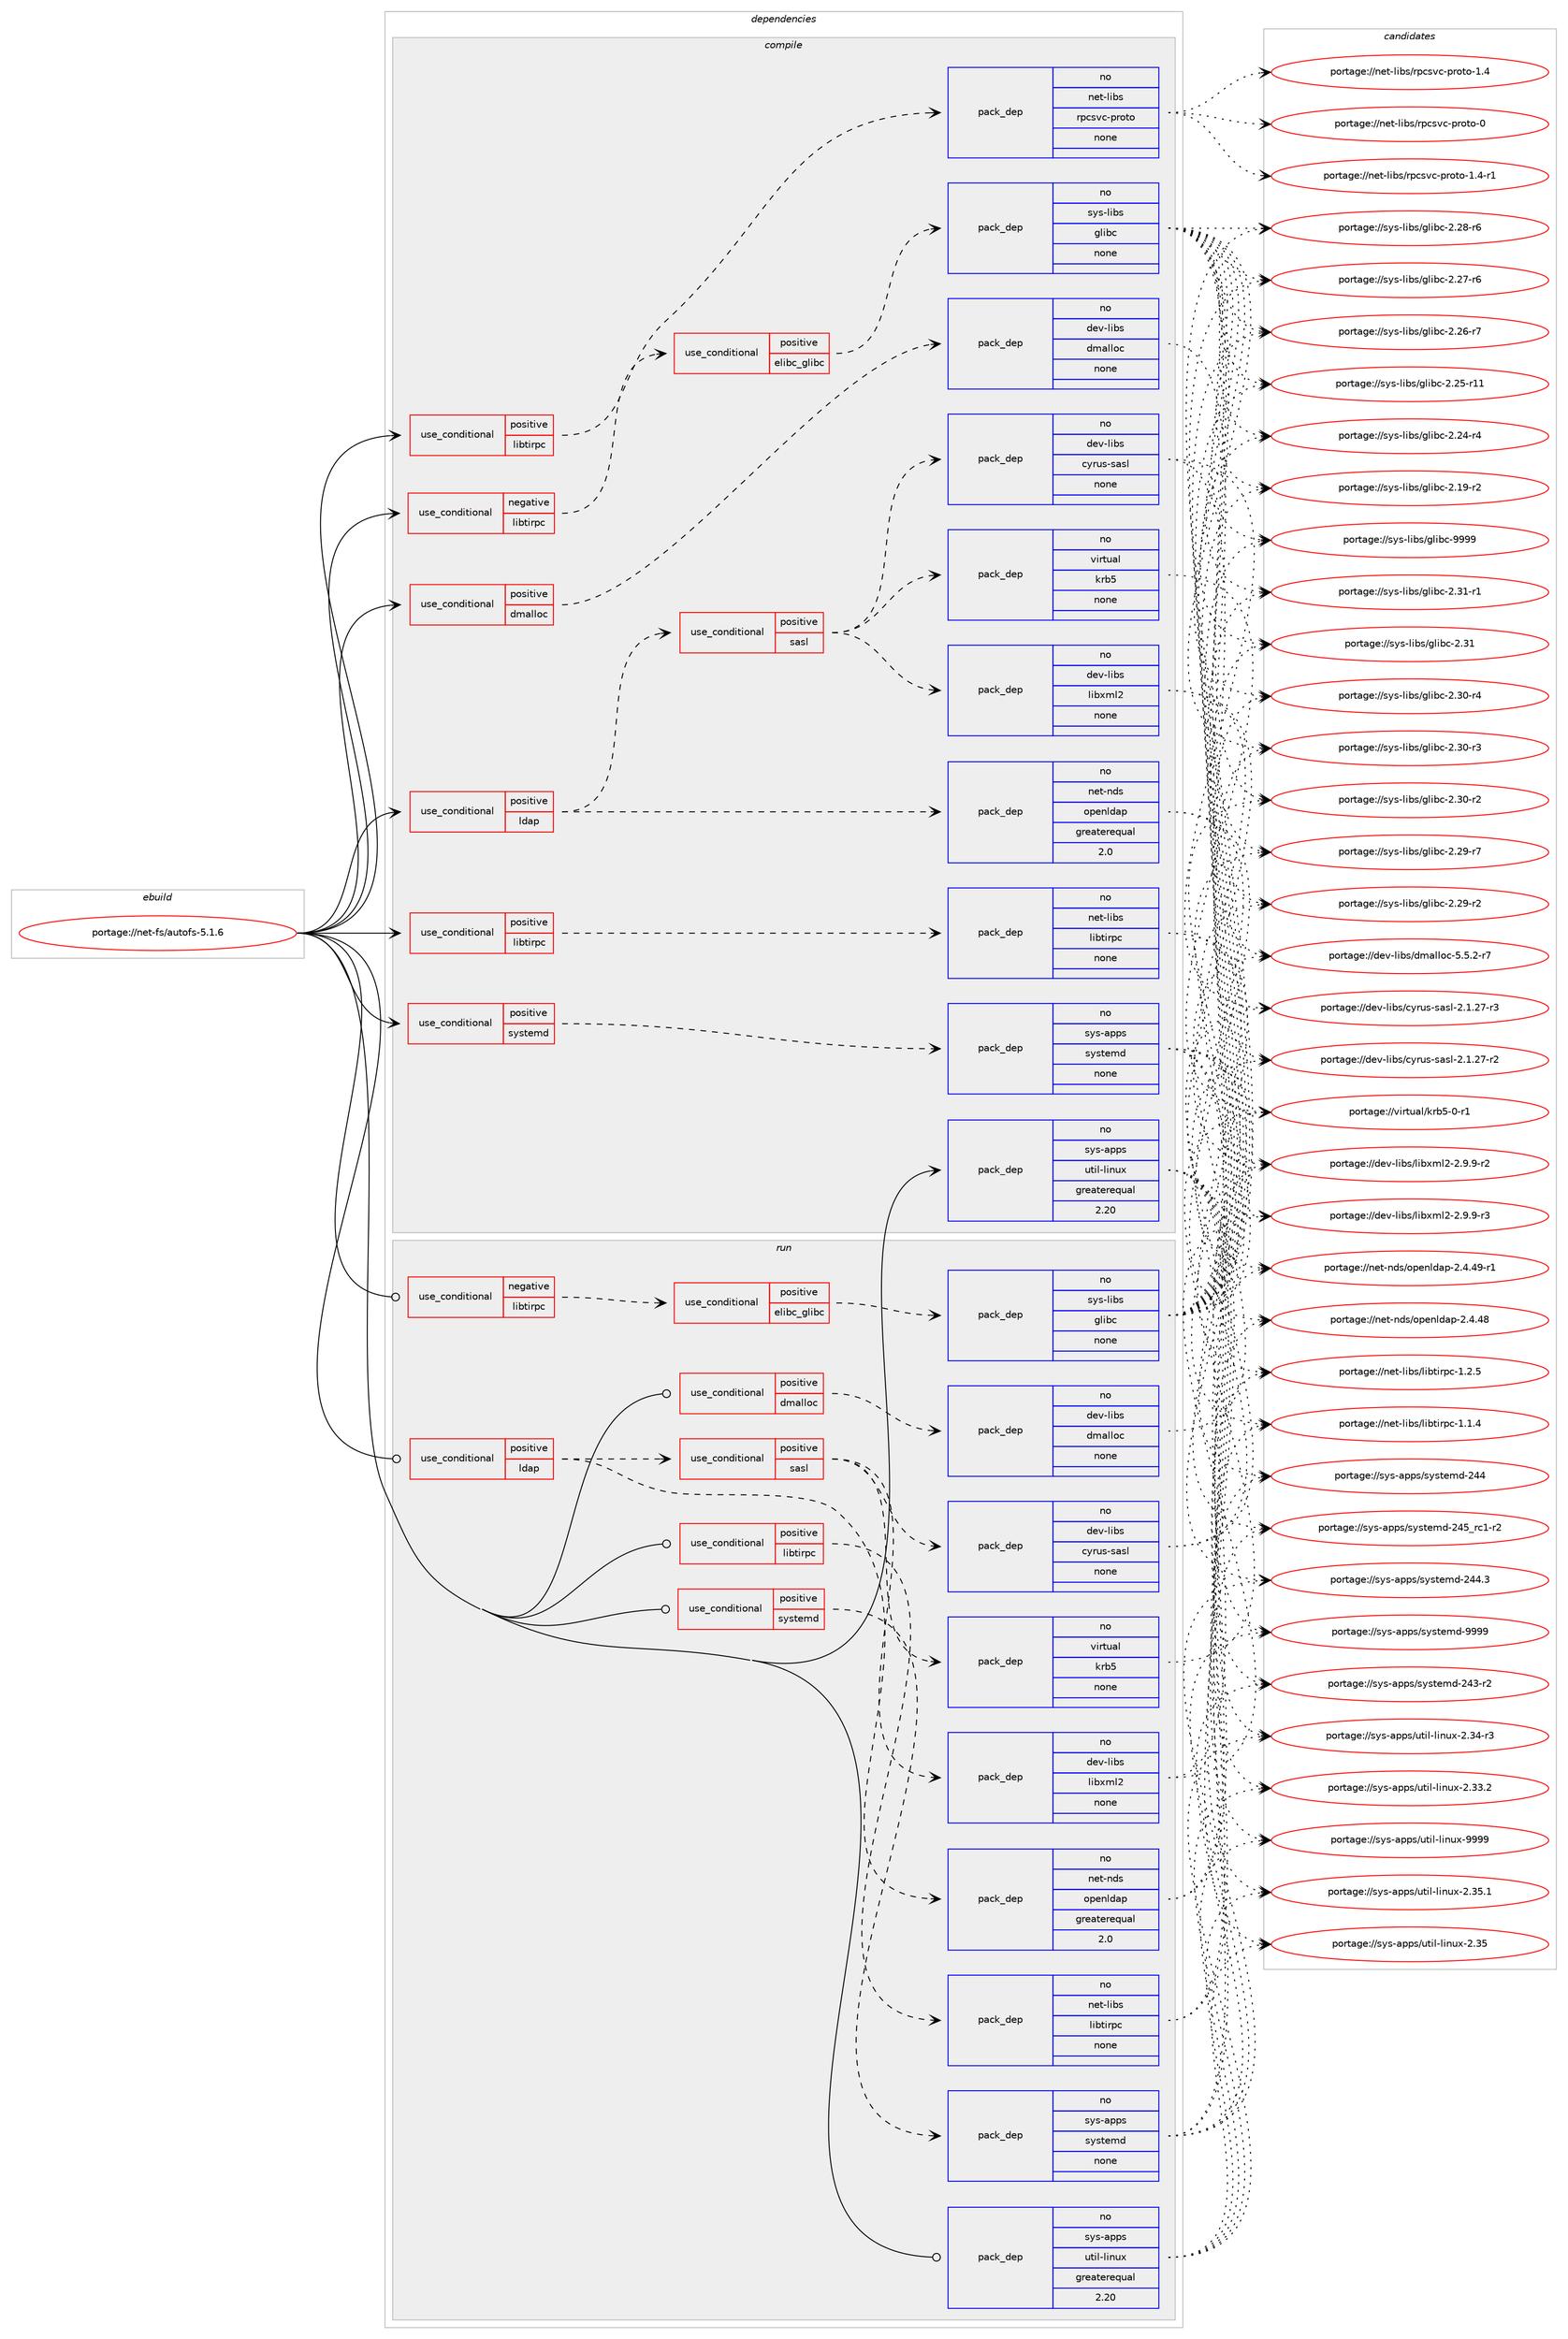 digraph prolog {

# *************
# Graph options
# *************

newrank=true;
concentrate=true;
compound=true;
graph [rankdir=LR,fontname=Helvetica,fontsize=10,ranksep=1.5];#, ranksep=2.5, nodesep=0.2];
edge  [arrowhead=vee];
node  [fontname=Helvetica,fontsize=10];

# **********
# The ebuild
# **********

subgraph cluster_leftcol {
color=gray;
rank=same;
label=<<i>ebuild</i>>;
id [label="portage://net-fs/autofs-5.1.6", color=red, width=4, href="../net-fs/autofs-5.1.6.svg"];
}

# ****************
# The dependencies
# ****************

subgraph cluster_midcol {
color=gray;
label=<<i>dependencies</i>>;
subgraph cluster_compile {
fillcolor="#eeeeee";
style=filled;
label=<<i>compile</i>>;
subgraph cond21583 {
dependency96044 [label=<<TABLE BORDER="0" CELLBORDER="1" CELLSPACING="0" CELLPADDING="4"><TR><TD ROWSPAN="3" CELLPADDING="10">use_conditional</TD></TR><TR><TD>negative</TD></TR><TR><TD>libtirpc</TD></TR></TABLE>>, shape=none, color=red];
subgraph cond21584 {
dependency96045 [label=<<TABLE BORDER="0" CELLBORDER="1" CELLSPACING="0" CELLPADDING="4"><TR><TD ROWSPAN="3" CELLPADDING="10">use_conditional</TD></TR><TR><TD>positive</TD></TR><TR><TD>elibc_glibc</TD></TR></TABLE>>, shape=none, color=red];
subgraph pack72688 {
dependency96046 [label=<<TABLE BORDER="0" CELLBORDER="1" CELLSPACING="0" CELLPADDING="4" WIDTH="220"><TR><TD ROWSPAN="6" CELLPADDING="30">pack_dep</TD></TR><TR><TD WIDTH="110">no</TD></TR><TR><TD>sys-libs</TD></TR><TR><TD>glibc</TD></TR><TR><TD>none</TD></TR><TR><TD></TD></TR></TABLE>>, shape=none, color=blue];
}
dependency96045:e -> dependency96046:w [weight=20,style="dashed",arrowhead="vee"];
}
dependency96044:e -> dependency96045:w [weight=20,style="dashed",arrowhead="vee"];
}
id:e -> dependency96044:w [weight=20,style="solid",arrowhead="vee"];
subgraph cond21585 {
dependency96047 [label=<<TABLE BORDER="0" CELLBORDER="1" CELLSPACING="0" CELLPADDING="4"><TR><TD ROWSPAN="3" CELLPADDING="10">use_conditional</TD></TR><TR><TD>positive</TD></TR><TR><TD>dmalloc</TD></TR></TABLE>>, shape=none, color=red];
subgraph pack72689 {
dependency96048 [label=<<TABLE BORDER="0" CELLBORDER="1" CELLSPACING="0" CELLPADDING="4" WIDTH="220"><TR><TD ROWSPAN="6" CELLPADDING="30">pack_dep</TD></TR><TR><TD WIDTH="110">no</TD></TR><TR><TD>dev-libs</TD></TR><TR><TD>dmalloc</TD></TR><TR><TD>none</TD></TR><TR><TD></TD></TR></TABLE>>, shape=none, color=blue];
}
dependency96047:e -> dependency96048:w [weight=20,style="dashed",arrowhead="vee"];
}
id:e -> dependency96047:w [weight=20,style="solid",arrowhead="vee"];
subgraph cond21586 {
dependency96049 [label=<<TABLE BORDER="0" CELLBORDER="1" CELLSPACING="0" CELLPADDING="4"><TR><TD ROWSPAN="3" CELLPADDING="10">use_conditional</TD></TR><TR><TD>positive</TD></TR><TR><TD>ldap</TD></TR></TABLE>>, shape=none, color=red];
subgraph pack72690 {
dependency96050 [label=<<TABLE BORDER="0" CELLBORDER="1" CELLSPACING="0" CELLPADDING="4" WIDTH="220"><TR><TD ROWSPAN="6" CELLPADDING="30">pack_dep</TD></TR><TR><TD WIDTH="110">no</TD></TR><TR><TD>net-nds</TD></TR><TR><TD>openldap</TD></TR><TR><TD>greaterequal</TD></TR><TR><TD>2.0</TD></TR></TABLE>>, shape=none, color=blue];
}
dependency96049:e -> dependency96050:w [weight=20,style="dashed",arrowhead="vee"];
subgraph cond21587 {
dependency96051 [label=<<TABLE BORDER="0" CELLBORDER="1" CELLSPACING="0" CELLPADDING="4"><TR><TD ROWSPAN="3" CELLPADDING="10">use_conditional</TD></TR><TR><TD>positive</TD></TR><TR><TD>sasl</TD></TR></TABLE>>, shape=none, color=red];
subgraph pack72691 {
dependency96052 [label=<<TABLE BORDER="0" CELLBORDER="1" CELLSPACING="0" CELLPADDING="4" WIDTH="220"><TR><TD ROWSPAN="6" CELLPADDING="30">pack_dep</TD></TR><TR><TD WIDTH="110">no</TD></TR><TR><TD>dev-libs</TD></TR><TR><TD>cyrus-sasl</TD></TR><TR><TD>none</TD></TR><TR><TD></TD></TR></TABLE>>, shape=none, color=blue];
}
dependency96051:e -> dependency96052:w [weight=20,style="dashed",arrowhead="vee"];
subgraph pack72692 {
dependency96053 [label=<<TABLE BORDER="0" CELLBORDER="1" CELLSPACING="0" CELLPADDING="4" WIDTH="220"><TR><TD ROWSPAN="6" CELLPADDING="30">pack_dep</TD></TR><TR><TD WIDTH="110">no</TD></TR><TR><TD>dev-libs</TD></TR><TR><TD>libxml2</TD></TR><TR><TD>none</TD></TR><TR><TD></TD></TR></TABLE>>, shape=none, color=blue];
}
dependency96051:e -> dependency96053:w [weight=20,style="dashed",arrowhead="vee"];
subgraph pack72693 {
dependency96054 [label=<<TABLE BORDER="0" CELLBORDER="1" CELLSPACING="0" CELLPADDING="4" WIDTH="220"><TR><TD ROWSPAN="6" CELLPADDING="30">pack_dep</TD></TR><TR><TD WIDTH="110">no</TD></TR><TR><TD>virtual</TD></TR><TR><TD>krb5</TD></TR><TR><TD>none</TD></TR><TR><TD></TD></TR></TABLE>>, shape=none, color=blue];
}
dependency96051:e -> dependency96054:w [weight=20,style="dashed",arrowhead="vee"];
}
dependency96049:e -> dependency96051:w [weight=20,style="dashed",arrowhead="vee"];
}
id:e -> dependency96049:w [weight=20,style="solid",arrowhead="vee"];
subgraph cond21588 {
dependency96055 [label=<<TABLE BORDER="0" CELLBORDER="1" CELLSPACING="0" CELLPADDING="4"><TR><TD ROWSPAN="3" CELLPADDING="10">use_conditional</TD></TR><TR><TD>positive</TD></TR><TR><TD>libtirpc</TD></TR></TABLE>>, shape=none, color=red];
subgraph pack72694 {
dependency96056 [label=<<TABLE BORDER="0" CELLBORDER="1" CELLSPACING="0" CELLPADDING="4" WIDTH="220"><TR><TD ROWSPAN="6" CELLPADDING="30">pack_dep</TD></TR><TR><TD WIDTH="110">no</TD></TR><TR><TD>net-libs</TD></TR><TR><TD>libtirpc</TD></TR><TR><TD>none</TD></TR><TR><TD></TD></TR></TABLE>>, shape=none, color=blue];
}
dependency96055:e -> dependency96056:w [weight=20,style="dashed",arrowhead="vee"];
}
id:e -> dependency96055:w [weight=20,style="solid",arrowhead="vee"];
subgraph cond21589 {
dependency96057 [label=<<TABLE BORDER="0" CELLBORDER="1" CELLSPACING="0" CELLPADDING="4"><TR><TD ROWSPAN="3" CELLPADDING="10">use_conditional</TD></TR><TR><TD>positive</TD></TR><TR><TD>libtirpc</TD></TR></TABLE>>, shape=none, color=red];
subgraph pack72695 {
dependency96058 [label=<<TABLE BORDER="0" CELLBORDER="1" CELLSPACING="0" CELLPADDING="4" WIDTH="220"><TR><TD ROWSPAN="6" CELLPADDING="30">pack_dep</TD></TR><TR><TD WIDTH="110">no</TD></TR><TR><TD>net-libs</TD></TR><TR><TD>rpcsvc-proto</TD></TR><TR><TD>none</TD></TR><TR><TD></TD></TR></TABLE>>, shape=none, color=blue];
}
dependency96057:e -> dependency96058:w [weight=20,style="dashed",arrowhead="vee"];
}
id:e -> dependency96057:w [weight=20,style="solid",arrowhead="vee"];
subgraph cond21590 {
dependency96059 [label=<<TABLE BORDER="0" CELLBORDER="1" CELLSPACING="0" CELLPADDING="4"><TR><TD ROWSPAN="3" CELLPADDING="10">use_conditional</TD></TR><TR><TD>positive</TD></TR><TR><TD>systemd</TD></TR></TABLE>>, shape=none, color=red];
subgraph pack72696 {
dependency96060 [label=<<TABLE BORDER="0" CELLBORDER="1" CELLSPACING="0" CELLPADDING="4" WIDTH="220"><TR><TD ROWSPAN="6" CELLPADDING="30">pack_dep</TD></TR><TR><TD WIDTH="110">no</TD></TR><TR><TD>sys-apps</TD></TR><TR><TD>systemd</TD></TR><TR><TD>none</TD></TR><TR><TD></TD></TR></TABLE>>, shape=none, color=blue];
}
dependency96059:e -> dependency96060:w [weight=20,style="dashed",arrowhead="vee"];
}
id:e -> dependency96059:w [weight=20,style="solid",arrowhead="vee"];
subgraph pack72697 {
dependency96061 [label=<<TABLE BORDER="0" CELLBORDER="1" CELLSPACING="0" CELLPADDING="4" WIDTH="220"><TR><TD ROWSPAN="6" CELLPADDING="30">pack_dep</TD></TR><TR><TD WIDTH="110">no</TD></TR><TR><TD>sys-apps</TD></TR><TR><TD>util-linux</TD></TR><TR><TD>greaterequal</TD></TR><TR><TD>2.20</TD></TR></TABLE>>, shape=none, color=blue];
}
id:e -> dependency96061:w [weight=20,style="solid",arrowhead="vee"];
}
subgraph cluster_compileandrun {
fillcolor="#eeeeee";
style=filled;
label=<<i>compile and run</i>>;
}
subgraph cluster_run {
fillcolor="#eeeeee";
style=filled;
label=<<i>run</i>>;
subgraph cond21591 {
dependency96062 [label=<<TABLE BORDER="0" CELLBORDER="1" CELLSPACING="0" CELLPADDING="4"><TR><TD ROWSPAN="3" CELLPADDING="10">use_conditional</TD></TR><TR><TD>negative</TD></TR><TR><TD>libtirpc</TD></TR></TABLE>>, shape=none, color=red];
subgraph cond21592 {
dependency96063 [label=<<TABLE BORDER="0" CELLBORDER="1" CELLSPACING="0" CELLPADDING="4"><TR><TD ROWSPAN="3" CELLPADDING="10">use_conditional</TD></TR><TR><TD>positive</TD></TR><TR><TD>elibc_glibc</TD></TR></TABLE>>, shape=none, color=red];
subgraph pack72698 {
dependency96064 [label=<<TABLE BORDER="0" CELLBORDER="1" CELLSPACING="0" CELLPADDING="4" WIDTH="220"><TR><TD ROWSPAN="6" CELLPADDING="30">pack_dep</TD></TR><TR><TD WIDTH="110">no</TD></TR><TR><TD>sys-libs</TD></TR><TR><TD>glibc</TD></TR><TR><TD>none</TD></TR><TR><TD></TD></TR></TABLE>>, shape=none, color=blue];
}
dependency96063:e -> dependency96064:w [weight=20,style="dashed",arrowhead="vee"];
}
dependency96062:e -> dependency96063:w [weight=20,style="dashed",arrowhead="vee"];
}
id:e -> dependency96062:w [weight=20,style="solid",arrowhead="odot"];
subgraph cond21593 {
dependency96065 [label=<<TABLE BORDER="0" CELLBORDER="1" CELLSPACING="0" CELLPADDING="4"><TR><TD ROWSPAN="3" CELLPADDING="10">use_conditional</TD></TR><TR><TD>positive</TD></TR><TR><TD>dmalloc</TD></TR></TABLE>>, shape=none, color=red];
subgraph pack72699 {
dependency96066 [label=<<TABLE BORDER="0" CELLBORDER="1" CELLSPACING="0" CELLPADDING="4" WIDTH="220"><TR><TD ROWSPAN="6" CELLPADDING="30">pack_dep</TD></TR><TR><TD WIDTH="110">no</TD></TR><TR><TD>dev-libs</TD></TR><TR><TD>dmalloc</TD></TR><TR><TD>none</TD></TR><TR><TD></TD></TR></TABLE>>, shape=none, color=blue];
}
dependency96065:e -> dependency96066:w [weight=20,style="dashed",arrowhead="vee"];
}
id:e -> dependency96065:w [weight=20,style="solid",arrowhead="odot"];
subgraph cond21594 {
dependency96067 [label=<<TABLE BORDER="0" CELLBORDER="1" CELLSPACING="0" CELLPADDING="4"><TR><TD ROWSPAN="3" CELLPADDING="10">use_conditional</TD></TR><TR><TD>positive</TD></TR><TR><TD>ldap</TD></TR></TABLE>>, shape=none, color=red];
subgraph pack72700 {
dependency96068 [label=<<TABLE BORDER="0" CELLBORDER="1" CELLSPACING="0" CELLPADDING="4" WIDTH="220"><TR><TD ROWSPAN="6" CELLPADDING="30">pack_dep</TD></TR><TR><TD WIDTH="110">no</TD></TR><TR><TD>net-nds</TD></TR><TR><TD>openldap</TD></TR><TR><TD>greaterequal</TD></TR><TR><TD>2.0</TD></TR></TABLE>>, shape=none, color=blue];
}
dependency96067:e -> dependency96068:w [weight=20,style="dashed",arrowhead="vee"];
subgraph cond21595 {
dependency96069 [label=<<TABLE BORDER="0" CELLBORDER="1" CELLSPACING="0" CELLPADDING="4"><TR><TD ROWSPAN="3" CELLPADDING="10">use_conditional</TD></TR><TR><TD>positive</TD></TR><TR><TD>sasl</TD></TR></TABLE>>, shape=none, color=red];
subgraph pack72701 {
dependency96070 [label=<<TABLE BORDER="0" CELLBORDER="1" CELLSPACING="0" CELLPADDING="4" WIDTH="220"><TR><TD ROWSPAN="6" CELLPADDING="30">pack_dep</TD></TR><TR><TD WIDTH="110">no</TD></TR><TR><TD>dev-libs</TD></TR><TR><TD>cyrus-sasl</TD></TR><TR><TD>none</TD></TR><TR><TD></TD></TR></TABLE>>, shape=none, color=blue];
}
dependency96069:e -> dependency96070:w [weight=20,style="dashed",arrowhead="vee"];
subgraph pack72702 {
dependency96071 [label=<<TABLE BORDER="0" CELLBORDER="1" CELLSPACING="0" CELLPADDING="4" WIDTH="220"><TR><TD ROWSPAN="6" CELLPADDING="30">pack_dep</TD></TR><TR><TD WIDTH="110">no</TD></TR><TR><TD>dev-libs</TD></TR><TR><TD>libxml2</TD></TR><TR><TD>none</TD></TR><TR><TD></TD></TR></TABLE>>, shape=none, color=blue];
}
dependency96069:e -> dependency96071:w [weight=20,style="dashed",arrowhead="vee"];
subgraph pack72703 {
dependency96072 [label=<<TABLE BORDER="0" CELLBORDER="1" CELLSPACING="0" CELLPADDING="4" WIDTH="220"><TR><TD ROWSPAN="6" CELLPADDING="30">pack_dep</TD></TR><TR><TD WIDTH="110">no</TD></TR><TR><TD>virtual</TD></TR><TR><TD>krb5</TD></TR><TR><TD>none</TD></TR><TR><TD></TD></TR></TABLE>>, shape=none, color=blue];
}
dependency96069:e -> dependency96072:w [weight=20,style="dashed",arrowhead="vee"];
}
dependency96067:e -> dependency96069:w [weight=20,style="dashed",arrowhead="vee"];
}
id:e -> dependency96067:w [weight=20,style="solid",arrowhead="odot"];
subgraph cond21596 {
dependency96073 [label=<<TABLE BORDER="0" CELLBORDER="1" CELLSPACING="0" CELLPADDING="4"><TR><TD ROWSPAN="3" CELLPADDING="10">use_conditional</TD></TR><TR><TD>positive</TD></TR><TR><TD>libtirpc</TD></TR></TABLE>>, shape=none, color=red];
subgraph pack72704 {
dependency96074 [label=<<TABLE BORDER="0" CELLBORDER="1" CELLSPACING="0" CELLPADDING="4" WIDTH="220"><TR><TD ROWSPAN="6" CELLPADDING="30">pack_dep</TD></TR><TR><TD WIDTH="110">no</TD></TR><TR><TD>net-libs</TD></TR><TR><TD>libtirpc</TD></TR><TR><TD>none</TD></TR><TR><TD></TD></TR></TABLE>>, shape=none, color=blue];
}
dependency96073:e -> dependency96074:w [weight=20,style="dashed",arrowhead="vee"];
}
id:e -> dependency96073:w [weight=20,style="solid",arrowhead="odot"];
subgraph cond21597 {
dependency96075 [label=<<TABLE BORDER="0" CELLBORDER="1" CELLSPACING="0" CELLPADDING="4"><TR><TD ROWSPAN="3" CELLPADDING="10">use_conditional</TD></TR><TR><TD>positive</TD></TR><TR><TD>systemd</TD></TR></TABLE>>, shape=none, color=red];
subgraph pack72705 {
dependency96076 [label=<<TABLE BORDER="0" CELLBORDER="1" CELLSPACING="0" CELLPADDING="4" WIDTH="220"><TR><TD ROWSPAN="6" CELLPADDING="30">pack_dep</TD></TR><TR><TD WIDTH="110">no</TD></TR><TR><TD>sys-apps</TD></TR><TR><TD>systemd</TD></TR><TR><TD>none</TD></TR><TR><TD></TD></TR></TABLE>>, shape=none, color=blue];
}
dependency96075:e -> dependency96076:w [weight=20,style="dashed",arrowhead="vee"];
}
id:e -> dependency96075:w [weight=20,style="solid",arrowhead="odot"];
subgraph pack72706 {
dependency96077 [label=<<TABLE BORDER="0" CELLBORDER="1" CELLSPACING="0" CELLPADDING="4" WIDTH="220"><TR><TD ROWSPAN="6" CELLPADDING="30">pack_dep</TD></TR><TR><TD WIDTH="110">no</TD></TR><TR><TD>sys-apps</TD></TR><TR><TD>util-linux</TD></TR><TR><TD>greaterequal</TD></TR><TR><TD>2.20</TD></TR></TABLE>>, shape=none, color=blue];
}
id:e -> dependency96077:w [weight=20,style="solid",arrowhead="odot"];
}
}

# **************
# The candidates
# **************

subgraph cluster_choices {
rank=same;
color=gray;
label=<<i>candidates</i>>;

subgraph choice72688 {
color=black;
nodesep=1;
choice11512111545108105981154710310810598994557575757 [label="portage://sys-libs/glibc-9999", color=red, width=4,href="../sys-libs/glibc-9999.svg"];
choice115121115451081059811547103108105989945504651494511449 [label="portage://sys-libs/glibc-2.31-r1", color=red, width=4,href="../sys-libs/glibc-2.31-r1.svg"];
choice11512111545108105981154710310810598994550465149 [label="portage://sys-libs/glibc-2.31", color=red, width=4,href="../sys-libs/glibc-2.31.svg"];
choice115121115451081059811547103108105989945504651484511452 [label="portage://sys-libs/glibc-2.30-r4", color=red, width=4,href="../sys-libs/glibc-2.30-r4.svg"];
choice115121115451081059811547103108105989945504651484511451 [label="portage://sys-libs/glibc-2.30-r3", color=red, width=4,href="../sys-libs/glibc-2.30-r3.svg"];
choice115121115451081059811547103108105989945504651484511450 [label="portage://sys-libs/glibc-2.30-r2", color=red, width=4,href="../sys-libs/glibc-2.30-r2.svg"];
choice115121115451081059811547103108105989945504650574511455 [label="portage://sys-libs/glibc-2.29-r7", color=red, width=4,href="../sys-libs/glibc-2.29-r7.svg"];
choice115121115451081059811547103108105989945504650574511450 [label="portage://sys-libs/glibc-2.29-r2", color=red, width=4,href="../sys-libs/glibc-2.29-r2.svg"];
choice115121115451081059811547103108105989945504650564511454 [label="portage://sys-libs/glibc-2.28-r6", color=red, width=4,href="../sys-libs/glibc-2.28-r6.svg"];
choice115121115451081059811547103108105989945504650554511454 [label="portage://sys-libs/glibc-2.27-r6", color=red, width=4,href="../sys-libs/glibc-2.27-r6.svg"];
choice115121115451081059811547103108105989945504650544511455 [label="portage://sys-libs/glibc-2.26-r7", color=red, width=4,href="../sys-libs/glibc-2.26-r7.svg"];
choice11512111545108105981154710310810598994550465053451144949 [label="portage://sys-libs/glibc-2.25-r11", color=red, width=4,href="../sys-libs/glibc-2.25-r11.svg"];
choice115121115451081059811547103108105989945504650524511452 [label="portage://sys-libs/glibc-2.24-r4", color=red, width=4,href="../sys-libs/glibc-2.24-r4.svg"];
choice115121115451081059811547103108105989945504649574511450 [label="portage://sys-libs/glibc-2.19-r2", color=red, width=4,href="../sys-libs/glibc-2.19-r2.svg"];
dependency96046:e -> choice11512111545108105981154710310810598994557575757:w [style=dotted,weight="100"];
dependency96046:e -> choice115121115451081059811547103108105989945504651494511449:w [style=dotted,weight="100"];
dependency96046:e -> choice11512111545108105981154710310810598994550465149:w [style=dotted,weight="100"];
dependency96046:e -> choice115121115451081059811547103108105989945504651484511452:w [style=dotted,weight="100"];
dependency96046:e -> choice115121115451081059811547103108105989945504651484511451:w [style=dotted,weight="100"];
dependency96046:e -> choice115121115451081059811547103108105989945504651484511450:w [style=dotted,weight="100"];
dependency96046:e -> choice115121115451081059811547103108105989945504650574511455:w [style=dotted,weight="100"];
dependency96046:e -> choice115121115451081059811547103108105989945504650574511450:w [style=dotted,weight="100"];
dependency96046:e -> choice115121115451081059811547103108105989945504650564511454:w [style=dotted,weight="100"];
dependency96046:e -> choice115121115451081059811547103108105989945504650554511454:w [style=dotted,weight="100"];
dependency96046:e -> choice115121115451081059811547103108105989945504650544511455:w [style=dotted,weight="100"];
dependency96046:e -> choice11512111545108105981154710310810598994550465053451144949:w [style=dotted,weight="100"];
dependency96046:e -> choice115121115451081059811547103108105989945504650524511452:w [style=dotted,weight="100"];
dependency96046:e -> choice115121115451081059811547103108105989945504649574511450:w [style=dotted,weight="100"];
}
subgraph choice72689 {
color=black;
nodesep=1;
choice10010111845108105981154710010997108108111994553465346504511455 [label="portage://dev-libs/dmalloc-5.5.2-r7", color=red, width=4,href="../dev-libs/dmalloc-5.5.2-r7.svg"];
dependency96048:e -> choice10010111845108105981154710010997108108111994553465346504511455:w [style=dotted,weight="100"];
}
subgraph choice72690 {
color=black;
nodesep=1;
choice110101116451101001154711111210111010810097112455046524652574511449 [label="portage://net-nds/openldap-2.4.49-r1", color=red, width=4,href="../net-nds/openldap-2.4.49-r1.svg"];
choice11010111645110100115471111121011101081009711245504652465256 [label="portage://net-nds/openldap-2.4.48", color=red, width=4,href="../net-nds/openldap-2.4.48.svg"];
dependency96050:e -> choice110101116451101001154711111210111010810097112455046524652574511449:w [style=dotted,weight="100"];
dependency96050:e -> choice11010111645110100115471111121011101081009711245504652465256:w [style=dotted,weight="100"];
}
subgraph choice72691 {
color=black;
nodesep=1;
choice100101118451081059811547991211141171154511597115108455046494650554511451 [label="portage://dev-libs/cyrus-sasl-2.1.27-r3", color=red, width=4,href="../dev-libs/cyrus-sasl-2.1.27-r3.svg"];
choice100101118451081059811547991211141171154511597115108455046494650554511450 [label="portage://dev-libs/cyrus-sasl-2.1.27-r2", color=red, width=4,href="../dev-libs/cyrus-sasl-2.1.27-r2.svg"];
dependency96052:e -> choice100101118451081059811547991211141171154511597115108455046494650554511451:w [style=dotted,weight="100"];
dependency96052:e -> choice100101118451081059811547991211141171154511597115108455046494650554511450:w [style=dotted,weight="100"];
}
subgraph choice72692 {
color=black;
nodesep=1;
choice10010111845108105981154710810598120109108504550465746574511451 [label="portage://dev-libs/libxml2-2.9.9-r3", color=red, width=4,href="../dev-libs/libxml2-2.9.9-r3.svg"];
choice10010111845108105981154710810598120109108504550465746574511450 [label="portage://dev-libs/libxml2-2.9.9-r2", color=red, width=4,href="../dev-libs/libxml2-2.9.9-r2.svg"];
dependency96053:e -> choice10010111845108105981154710810598120109108504550465746574511451:w [style=dotted,weight="100"];
dependency96053:e -> choice10010111845108105981154710810598120109108504550465746574511450:w [style=dotted,weight="100"];
}
subgraph choice72693 {
color=black;
nodesep=1;
choice1181051141161179710847107114985345484511449 [label="portage://virtual/krb5-0-r1", color=red, width=4,href="../virtual/krb5-0-r1.svg"];
dependency96054:e -> choice1181051141161179710847107114985345484511449:w [style=dotted,weight="100"];
}
subgraph choice72694 {
color=black;
nodesep=1;
choice1101011164510810598115471081059811610511411299454946504653 [label="portage://net-libs/libtirpc-1.2.5", color=red, width=4,href="../net-libs/libtirpc-1.2.5.svg"];
choice1101011164510810598115471081059811610511411299454946494652 [label="portage://net-libs/libtirpc-1.1.4", color=red, width=4,href="../net-libs/libtirpc-1.1.4.svg"];
dependency96056:e -> choice1101011164510810598115471081059811610511411299454946504653:w [style=dotted,weight="100"];
dependency96056:e -> choice1101011164510810598115471081059811610511411299454946494652:w [style=dotted,weight="100"];
}
subgraph choice72695 {
color=black;
nodesep=1;
choice110101116451081059811547114112991151189945112114111116111454946524511449 [label="portage://net-libs/rpcsvc-proto-1.4-r1", color=red, width=4,href="../net-libs/rpcsvc-proto-1.4-r1.svg"];
choice11010111645108105981154711411299115118994511211411111611145494652 [label="portage://net-libs/rpcsvc-proto-1.4", color=red, width=4,href="../net-libs/rpcsvc-proto-1.4.svg"];
choice1101011164510810598115471141129911511899451121141111161114548 [label="portage://net-libs/rpcsvc-proto-0", color=red, width=4,href="../net-libs/rpcsvc-proto-0.svg"];
dependency96058:e -> choice110101116451081059811547114112991151189945112114111116111454946524511449:w [style=dotted,weight="100"];
dependency96058:e -> choice11010111645108105981154711411299115118994511211411111611145494652:w [style=dotted,weight="100"];
dependency96058:e -> choice1101011164510810598115471141129911511899451121141111161114548:w [style=dotted,weight="100"];
}
subgraph choice72696 {
color=black;
nodesep=1;
choice1151211154597112112115471151211151161011091004557575757 [label="portage://sys-apps/systemd-9999", color=red, width=4,href="../sys-apps/systemd-9999.svg"];
choice115121115459711211211547115121115116101109100455052539511499494511450 [label="portage://sys-apps/systemd-245_rc1-r2", color=red, width=4,href="../sys-apps/systemd-245_rc1-r2.svg"];
choice115121115459711211211547115121115116101109100455052524651 [label="portage://sys-apps/systemd-244.3", color=red, width=4,href="../sys-apps/systemd-244.3.svg"];
choice11512111545971121121154711512111511610110910045505252 [label="portage://sys-apps/systemd-244", color=red, width=4,href="../sys-apps/systemd-244.svg"];
choice115121115459711211211547115121115116101109100455052514511450 [label="portage://sys-apps/systemd-243-r2", color=red, width=4,href="../sys-apps/systemd-243-r2.svg"];
dependency96060:e -> choice1151211154597112112115471151211151161011091004557575757:w [style=dotted,weight="100"];
dependency96060:e -> choice115121115459711211211547115121115116101109100455052539511499494511450:w [style=dotted,weight="100"];
dependency96060:e -> choice115121115459711211211547115121115116101109100455052524651:w [style=dotted,weight="100"];
dependency96060:e -> choice11512111545971121121154711512111511610110910045505252:w [style=dotted,weight="100"];
dependency96060:e -> choice115121115459711211211547115121115116101109100455052514511450:w [style=dotted,weight="100"];
}
subgraph choice72697 {
color=black;
nodesep=1;
choice115121115459711211211547117116105108451081051101171204557575757 [label="portage://sys-apps/util-linux-9999", color=red, width=4,href="../sys-apps/util-linux-9999.svg"];
choice1151211154597112112115471171161051084510810511011712045504651534649 [label="portage://sys-apps/util-linux-2.35.1", color=red, width=4,href="../sys-apps/util-linux-2.35.1.svg"];
choice115121115459711211211547117116105108451081051101171204550465153 [label="portage://sys-apps/util-linux-2.35", color=red, width=4,href="../sys-apps/util-linux-2.35.svg"];
choice1151211154597112112115471171161051084510810511011712045504651524511451 [label="portage://sys-apps/util-linux-2.34-r3", color=red, width=4,href="../sys-apps/util-linux-2.34-r3.svg"];
choice1151211154597112112115471171161051084510810511011712045504651514650 [label="portage://sys-apps/util-linux-2.33.2", color=red, width=4,href="../sys-apps/util-linux-2.33.2.svg"];
dependency96061:e -> choice115121115459711211211547117116105108451081051101171204557575757:w [style=dotted,weight="100"];
dependency96061:e -> choice1151211154597112112115471171161051084510810511011712045504651534649:w [style=dotted,weight="100"];
dependency96061:e -> choice115121115459711211211547117116105108451081051101171204550465153:w [style=dotted,weight="100"];
dependency96061:e -> choice1151211154597112112115471171161051084510810511011712045504651524511451:w [style=dotted,weight="100"];
dependency96061:e -> choice1151211154597112112115471171161051084510810511011712045504651514650:w [style=dotted,weight="100"];
}
subgraph choice72698 {
color=black;
nodesep=1;
choice11512111545108105981154710310810598994557575757 [label="portage://sys-libs/glibc-9999", color=red, width=4,href="../sys-libs/glibc-9999.svg"];
choice115121115451081059811547103108105989945504651494511449 [label="portage://sys-libs/glibc-2.31-r1", color=red, width=4,href="../sys-libs/glibc-2.31-r1.svg"];
choice11512111545108105981154710310810598994550465149 [label="portage://sys-libs/glibc-2.31", color=red, width=4,href="../sys-libs/glibc-2.31.svg"];
choice115121115451081059811547103108105989945504651484511452 [label="portage://sys-libs/glibc-2.30-r4", color=red, width=4,href="../sys-libs/glibc-2.30-r4.svg"];
choice115121115451081059811547103108105989945504651484511451 [label="portage://sys-libs/glibc-2.30-r3", color=red, width=4,href="../sys-libs/glibc-2.30-r3.svg"];
choice115121115451081059811547103108105989945504651484511450 [label="portage://sys-libs/glibc-2.30-r2", color=red, width=4,href="../sys-libs/glibc-2.30-r2.svg"];
choice115121115451081059811547103108105989945504650574511455 [label="portage://sys-libs/glibc-2.29-r7", color=red, width=4,href="../sys-libs/glibc-2.29-r7.svg"];
choice115121115451081059811547103108105989945504650574511450 [label="portage://sys-libs/glibc-2.29-r2", color=red, width=4,href="../sys-libs/glibc-2.29-r2.svg"];
choice115121115451081059811547103108105989945504650564511454 [label="portage://sys-libs/glibc-2.28-r6", color=red, width=4,href="../sys-libs/glibc-2.28-r6.svg"];
choice115121115451081059811547103108105989945504650554511454 [label="portage://sys-libs/glibc-2.27-r6", color=red, width=4,href="../sys-libs/glibc-2.27-r6.svg"];
choice115121115451081059811547103108105989945504650544511455 [label="portage://sys-libs/glibc-2.26-r7", color=red, width=4,href="../sys-libs/glibc-2.26-r7.svg"];
choice11512111545108105981154710310810598994550465053451144949 [label="portage://sys-libs/glibc-2.25-r11", color=red, width=4,href="../sys-libs/glibc-2.25-r11.svg"];
choice115121115451081059811547103108105989945504650524511452 [label="portage://sys-libs/glibc-2.24-r4", color=red, width=4,href="../sys-libs/glibc-2.24-r4.svg"];
choice115121115451081059811547103108105989945504649574511450 [label="portage://sys-libs/glibc-2.19-r2", color=red, width=4,href="../sys-libs/glibc-2.19-r2.svg"];
dependency96064:e -> choice11512111545108105981154710310810598994557575757:w [style=dotted,weight="100"];
dependency96064:e -> choice115121115451081059811547103108105989945504651494511449:w [style=dotted,weight="100"];
dependency96064:e -> choice11512111545108105981154710310810598994550465149:w [style=dotted,weight="100"];
dependency96064:e -> choice115121115451081059811547103108105989945504651484511452:w [style=dotted,weight="100"];
dependency96064:e -> choice115121115451081059811547103108105989945504651484511451:w [style=dotted,weight="100"];
dependency96064:e -> choice115121115451081059811547103108105989945504651484511450:w [style=dotted,weight="100"];
dependency96064:e -> choice115121115451081059811547103108105989945504650574511455:w [style=dotted,weight="100"];
dependency96064:e -> choice115121115451081059811547103108105989945504650574511450:w [style=dotted,weight="100"];
dependency96064:e -> choice115121115451081059811547103108105989945504650564511454:w [style=dotted,weight="100"];
dependency96064:e -> choice115121115451081059811547103108105989945504650554511454:w [style=dotted,weight="100"];
dependency96064:e -> choice115121115451081059811547103108105989945504650544511455:w [style=dotted,weight="100"];
dependency96064:e -> choice11512111545108105981154710310810598994550465053451144949:w [style=dotted,weight="100"];
dependency96064:e -> choice115121115451081059811547103108105989945504650524511452:w [style=dotted,weight="100"];
dependency96064:e -> choice115121115451081059811547103108105989945504649574511450:w [style=dotted,weight="100"];
}
subgraph choice72699 {
color=black;
nodesep=1;
choice10010111845108105981154710010997108108111994553465346504511455 [label="portage://dev-libs/dmalloc-5.5.2-r7", color=red, width=4,href="../dev-libs/dmalloc-5.5.2-r7.svg"];
dependency96066:e -> choice10010111845108105981154710010997108108111994553465346504511455:w [style=dotted,weight="100"];
}
subgraph choice72700 {
color=black;
nodesep=1;
choice110101116451101001154711111210111010810097112455046524652574511449 [label="portage://net-nds/openldap-2.4.49-r1", color=red, width=4,href="../net-nds/openldap-2.4.49-r1.svg"];
choice11010111645110100115471111121011101081009711245504652465256 [label="portage://net-nds/openldap-2.4.48", color=red, width=4,href="../net-nds/openldap-2.4.48.svg"];
dependency96068:e -> choice110101116451101001154711111210111010810097112455046524652574511449:w [style=dotted,weight="100"];
dependency96068:e -> choice11010111645110100115471111121011101081009711245504652465256:w [style=dotted,weight="100"];
}
subgraph choice72701 {
color=black;
nodesep=1;
choice100101118451081059811547991211141171154511597115108455046494650554511451 [label="portage://dev-libs/cyrus-sasl-2.1.27-r3", color=red, width=4,href="../dev-libs/cyrus-sasl-2.1.27-r3.svg"];
choice100101118451081059811547991211141171154511597115108455046494650554511450 [label="portage://dev-libs/cyrus-sasl-2.1.27-r2", color=red, width=4,href="../dev-libs/cyrus-sasl-2.1.27-r2.svg"];
dependency96070:e -> choice100101118451081059811547991211141171154511597115108455046494650554511451:w [style=dotted,weight="100"];
dependency96070:e -> choice100101118451081059811547991211141171154511597115108455046494650554511450:w [style=dotted,weight="100"];
}
subgraph choice72702 {
color=black;
nodesep=1;
choice10010111845108105981154710810598120109108504550465746574511451 [label="portage://dev-libs/libxml2-2.9.9-r3", color=red, width=4,href="../dev-libs/libxml2-2.9.9-r3.svg"];
choice10010111845108105981154710810598120109108504550465746574511450 [label="portage://dev-libs/libxml2-2.9.9-r2", color=red, width=4,href="../dev-libs/libxml2-2.9.9-r2.svg"];
dependency96071:e -> choice10010111845108105981154710810598120109108504550465746574511451:w [style=dotted,weight="100"];
dependency96071:e -> choice10010111845108105981154710810598120109108504550465746574511450:w [style=dotted,weight="100"];
}
subgraph choice72703 {
color=black;
nodesep=1;
choice1181051141161179710847107114985345484511449 [label="portage://virtual/krb5-0-r1", color=red, width=4,href="../virtual/krb5-0-r1.svg"];
dependency96072:e -> choice1181051141161179710847107114985345484511449:w [style=dotted,weight="100"];
}
subgraph choice72704 {
color=black;
nodesep=1;
choice1101011164510810598115471081059811610511411299454946504653 [label="portage://net-libs/libtirpc-1.2.5", color=red, width=4,href="../net-libs/libtirpc-1.2.5.svg"];
choice1101011164510810598115471081059811610511411299454946494652 [label="portage://net-libs/libtirpc-1.1.4", color=red, width=4,href="../net-libs/libtirpc-1.1.4.svg"];
dependency96074:e -> choice1101011164510810598115471081059811610511411299454946504653:w [style=dotted,weight="100"];
dependency96074:e -> choice1101011164510810598115471081059811610511411299454946494652:w [style=dotted,weight="100"];
}
subgraph choice72705 {
color=black;
nodesep=1;
choice1151211154597112112115471151211151161011091004557575757 [label="portage://sys-apps/systemd-9999", color=red, width=4,href="../sys-apps/systemd-9999.svg"];
choice115121115459711211211547115121115116101109100455052539511499494511450 [label="portage://sys-apps/systemd-245_rc1-r2", color=red, width=4,href="../sys-apps/systemd-245_rc1-r2.svg"];
choice115121115459711211211547115121115116101109100455052524651 [label="portage://sys-apps/systemd-244.3", color=red, width=4,href="../sys-apps/systemd-244.3.svg"];
choice11512111545971121121154711512111511610110910045505252 [label="portage://sys-apps/systemd-244", color=red, width=4,href="../sys-apps/systemd-244.svg"];
choice115121115459711211211547115121115116101109100455052514511450 [label="portage://sys-apps/systemd-243-r2", color=red, width=4,href="../sys-apps/systemd-243-r2.svg"];
dependency96076:e -> choice1151211154597112112115471151211151161011091004557575757:w [style=dotted,weight="100"];
dependency96076:e -> choice115121115459711211211547115121115116101109100455052539511499494511450:w [style=dotted,weight="100"];
dependency96076:e -> choice115121115459711211211547115121115116101109100455052524651:w [style=dotted,weight="100"];
dependency96076:e -> choice11512111545971121121154711512111511610110910045505252:w [style=dotted,weight="100"];
dependency96076:e -> choice115121115459711211211547115121115116101109100455052514511450:w [style=dotted,weight="100"];
}
subgraph choice72706 {
color=black;
nodesep=1;
choice115121115459711211211547117116105108451081051101171204557575757 [label="portage://sys-apps/util-linux-9999", color=red, width=4,href="../sys-apps/util-linux-9999.svg"];
choice1151211154597112112115471171161051084510810511011712045504651534649 [label="portage://sys-apps/util-linux-2.35.1", color=red, width=4,href="../sys-apps/util-linux-2.35.1.svg"];
choice115121115459711211211547117116105108451081051101171204550465153 [label="portage://sys-apps/util-linux-2.35", color=red, width=4,href="../sys-apps/util-linux-2.35.svg"];
choice1151211154597112112115471171161051084510810511011712045504651524511451 [label="portage://sys-apps/util-linux-2.34-r3", color=red, width=4,href="../sys-apps/util-linux-2.34-r3.svg"];
choice1151211154597112112115471171161051084510810511011712045504651514650 [label="portage://sys-apps/util-linux-2.33.2", color=red, width=4,href="../sys-apps/util-linux-2.33.2.svg"];
dependency96077:e -> choice115121115459711211211547117116105108451081051101171204557575757:w [style=dotted,weight="100"];
dependency96077:e -> choice1151211154597112112115471171161051084510810511011712045504651534649:w [style=dotted,weight="100"];
dependency96077:e -> choice115121115459711211211547117116105108451081051101171204550465153:w [style=dotted,weight="100"];
dependency96077:e -> choice1151211154597112112115471171161051084510810511011712045504651524511451:w [style=dotted,weight="100"];
dependency96077:e -> choice1151211154597112112115471171161051084510810511011712045504651514650:w [style=dotted,weight="100"];
}
}

}
